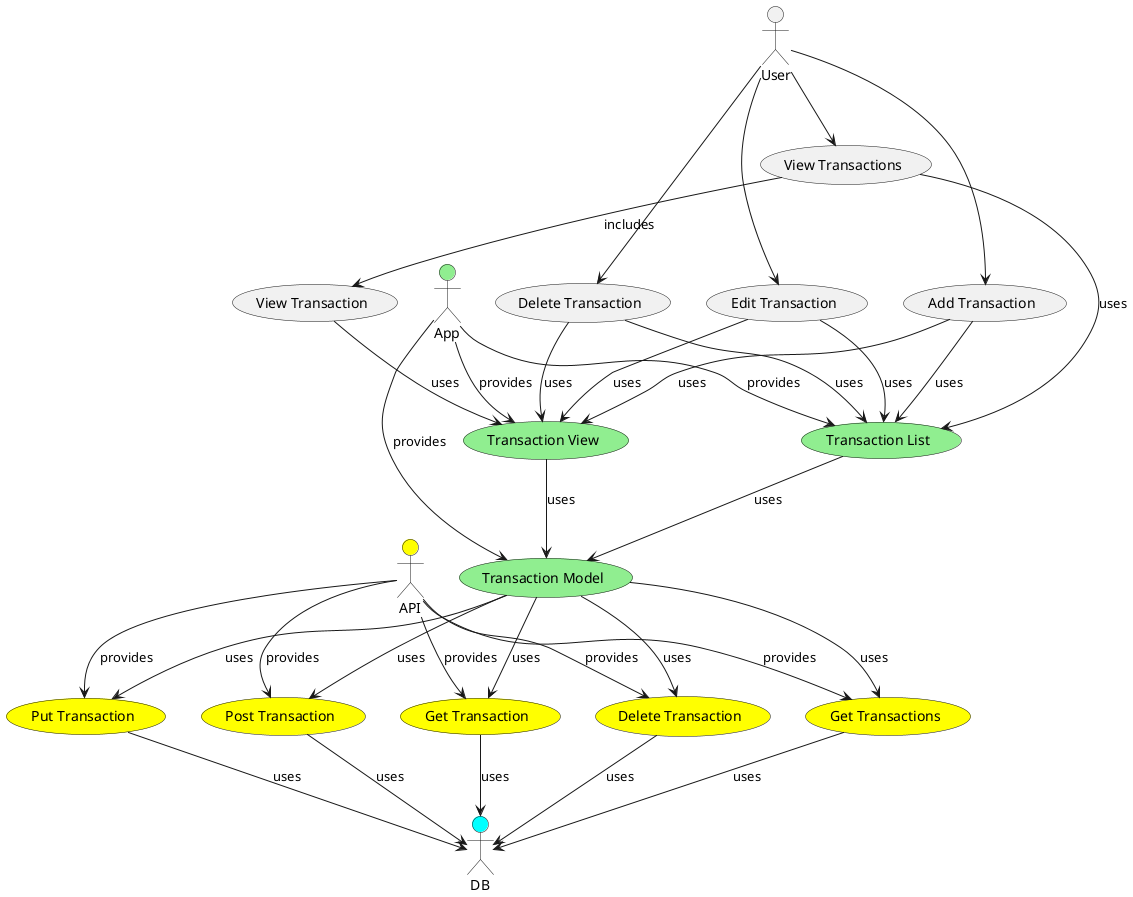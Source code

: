 @startuml

'actors
actor :User: as user
actor :App: as app #lightgreen
actor :API: as api #yellow
actor :DB: as db #cyan

'USER usecases'
usecase (View Transactions) as uc_view_transactions
usecase (View Transaction) as uc_view_transaction
usecase (Add Transaction) as uc_add_transaction
usecase (Edit Transaction) as uc_edit_transaction
usecase (Delete Transaction) as uc_delete_transaction

'APP usecases'
usecase (Transaction List) as uc_transaction_list #lightgreen
usecase (Transaction View) as uc_transaction_view #lightgreen
usecase (Transaction Model) as uc_transaction_model #lightgreen

'APP provides'
app --> uc_transaction_list : provides
app --> uc_transaction_view : provides
app --> uc_transaction_model : provides

'USER uses'
user --> uc_view_transactions
user --> uc_add_transaction
user --> uc_edit_transaction
user --> uc_delete_transaction

'additional'
uc_view_transactions --> uc_view_transaction : includes

'transaction list is used by'
uc_view_transactions --> uc_transaction_list : uses
uc_add_transaction --> uc_transaction_list : uses
uc_edit_transaction --> uc_transaction_list : uses
uc_delete_transaction --> uc_transaction_list : uses

'transaction view is used by'
uc_view_transaction --> uc_transaction_view : uses
uc_add_transaction --> uc_transaction_view : uses
uc_edit_transaction --> uc_transaction_view : uses
uc_delete_transaction --> uc_transaction_view : uses

'transaction model is used by'
uc_transaction_list --> uc_transaction_model : uses
uc_transaction_view --> uc_transaction_model : uses

'API usecases'
usecase (Post Transaction) as uc_api_post_transaction #yellow
usecase (Put Transaction) as uc_api_put_transaction #yellow
usecase (Delete Transaction) as uc_api_delete_transaction #yellow
usecase (Get Transaction) as uc_api_get_transaction #yellow
usecase (Get Transactions) as uc_api_get_transactions #yellow

'API provides'
api --> uc_api_post_transaction : provides
api --> uc_api_put_transaction : provides
api --> uc_api_delete_transaction : provides
api --> uc_api_get_transactions : provides
api --> uc_api_get_transaction : provides

'API is used by'
uc_transaction_model --> uc_api_get_transaction : uses
uc_transaction_model --> uc_api_get_transactions : uses
uc_transaction_model --> uc_api_put_transaction : uses
uc_transaction_model --> uc_api_delete_transaction : uses
uc_transaction_model --> uc_api_post_transaction : uses

'API uses'
uc_api_post_transaction --> db : uses
uc_api_put_transaction --> db : uses
uc_api_delete_transaction --> db : uses
uc_api_get_transactions --> db : uses
uc_api_get_transaction --> db : uses

@enduml
